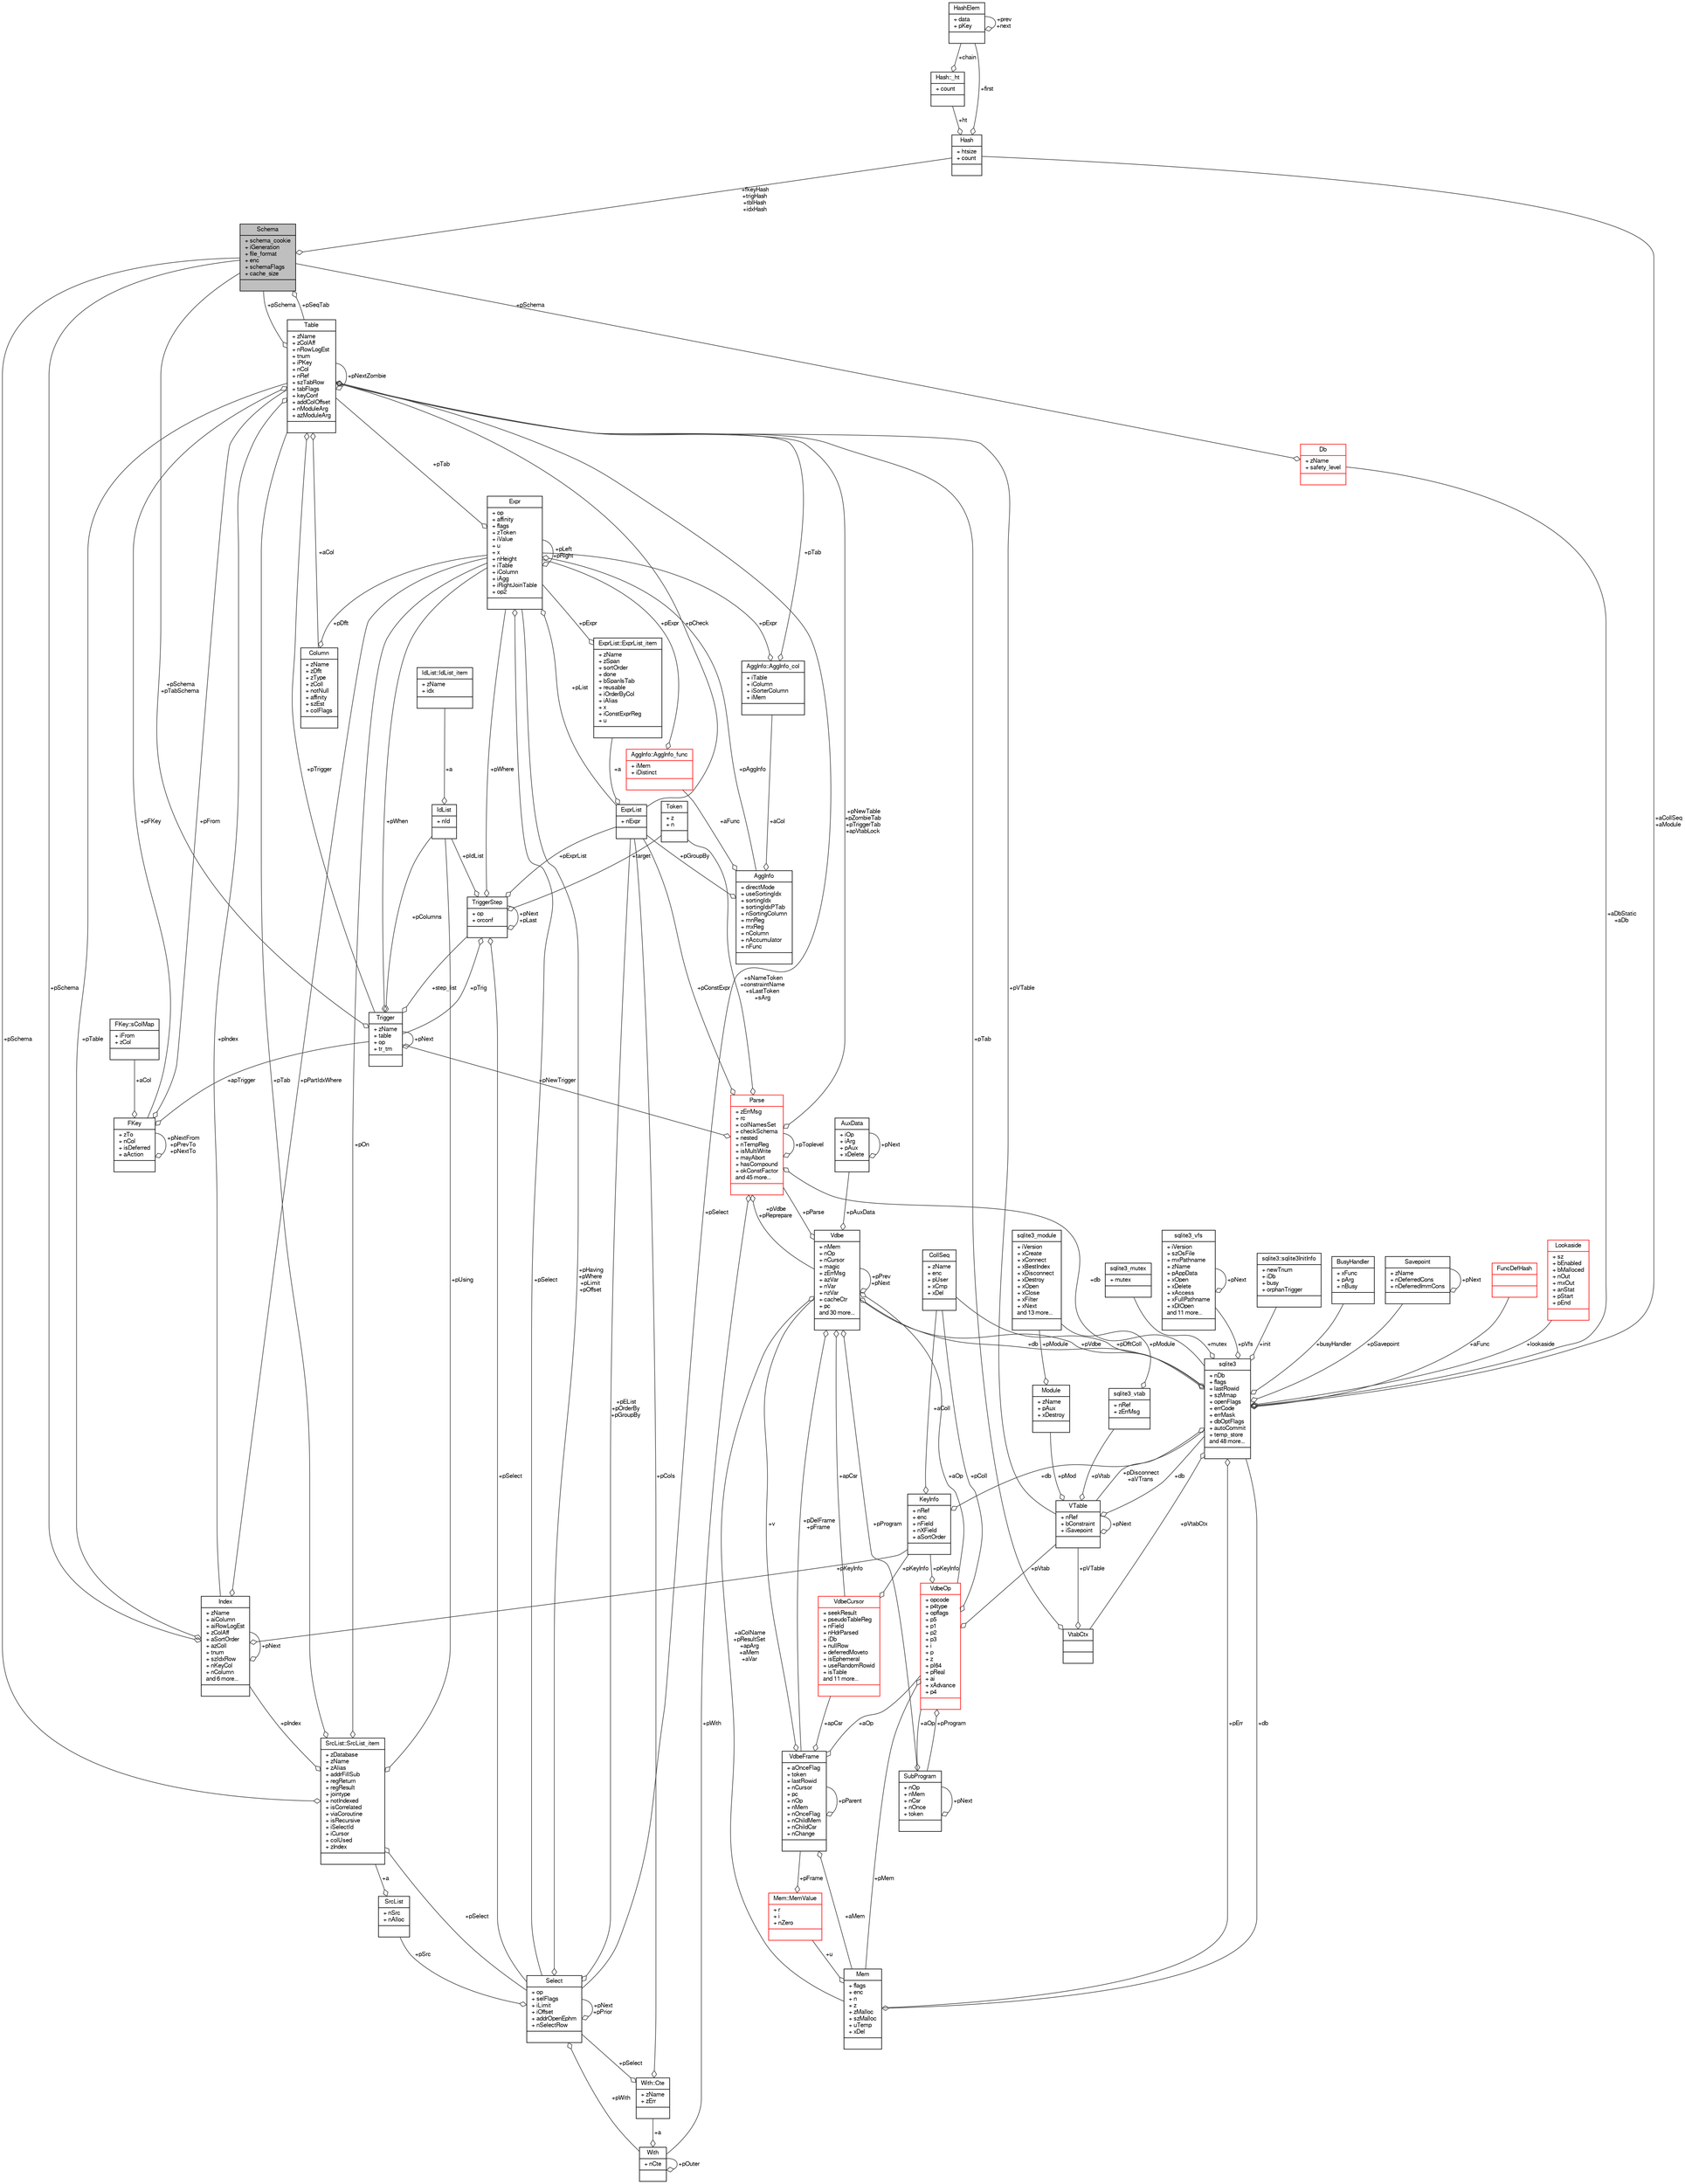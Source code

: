 digraph "Schema"
{
  edge [fontname="FreeSans",fontsize="10",labelfontname="FreeSans",labelfontsize="10"];
  node [fontname="FreeSans",fontsize="10",shape=record];
  Node1 [label="{Schema\n|+ schema_cookie\l+ iGeneration\l+ file_format\l+ enc\l+ schemaFlags\l+ cache_size\l|}",height=0.2,width=0.4,color="black", fillcolor="grey75", style="filled", fontcolor="black"];
  Node2 -> Node1 [color="grey25",fontsize="10",style="solid",label=" +pSeqTab" ,arrowhead="odiamond",fontname="FreeSans"];
  Node2 [label="{Table\n|+ zName\l+ zColAff\l+ nRowLogEst\l+ tnum\l+ iPKey\l+ nCol\l+ nRef\l+ szTabRow\l+ tabFlags\l+ keyConf\l+ addColOffset\l+ nModuleArg\l+ azModuleArg\l|}",height=0.2,width=0.4,color="black", fillcolor="white", style="filled",URL="$structTable.html"];
  Node1 -> Node2 [color="grey25",fontsize="10",style="solid",label=" +pSchema" ,arrowhead="odiamond",fontname="FreeSans"];
  Node3 -> Node2 [color="grey25",fontsize="10",style="solid",label=" +aCol" ,arrowhead="odiamond",fontname="FreeSans"];
  Node3 [label="{Column\n|+ zName\l+ zDflt\l+ zType\l+ zColl\l+ notNull\l+ affinity\l+ szEst\l+ colFlags\l|}",height=0.2,width=0.4,color="black", fillcolor="white", style="filled",URL="$structColumn.html"];
  Node4 -> Node3 [color="grey25",fontsize="10",style="solid",label=" +pDflt" ,arrowhead="odiamond",fontname="FreeSans"];
  Node4 [label="{Expr\n|+ op\l+ affinity\l+ flags\l+ zToken\l+ iValue\l+ u\l+ x\l+ nHeight\l+ iTable\l+ iColumn\l+ iAgg\l+ iRightJoinTable\l+ op2\l|}",height=0.2,width=0.4,color="black", fillcolor="white", style="filled",URL="$structExpr.html"];
  Node5 -> Node4 [color="grey25",fontsize="10",style="solid",label=" +pAggInfo" ,arrowhead="odiamond",fontname="FreeSans"];
  Node5 [label="{AggInfo\n|+ directMode\l+ useSortingIdx\l+ sortingIdx\l+ sortingIdxPTab\l+ nSortingColumn\l+ mnReg\l+ mxReg\l+ nColumn\l+ nAccumulator\l+ nFunc\l|}",height=0.2,width=0.4,color="black", fillcolor="white", style="filled",URL="$structAggInfo.html"];
  Node6 -> Node5 [color="grey25",fontsize="10",style="solid",label=" +aCol" ,arrowhead="odiamond",fontname="FreeSans"];
  Node6 [label="{AggInfo::AggInfo_col\n|+ iTable\l+ iColumn\l+ iSorterColumn\l+ iMem\l|}",height=0.2,width=0.4,color="black", fillcolor="white", style="filled",URL="$structAggInfo_1_1AggInfo__col.html"];
  Node4 -> Node6 [color="grey25",fontsize="10",style="solid",label=" +pExpr" ,arrowhead="odiamond",fontname="FreeSans"];
  Node2 -> Node6 [color="grey25",fontsize="10",style="solid",label=" +pTab" ,arrowhead="odiamond",fontname="FreeSans"];
  Node7 -> Node5 [color="grey25",fontsize="10",style="solid",label=" +aFunc" ,arrowhead="odiamond",fontname="FreeSans"];
  Node7 [label="{AggInfo::AggInfo_func\n|+ iMem\l+ iDistinct\l|}",height=0.2,width=0.4,color="red", fillcolor="white", style="filled",URL="$structAggInfo_1_1AggInfo__func.html"];
  Node4 -> Node7 [color="grey25",fontsize="10",style="solid",label=" +pExpr" ,arrowhead="odiamond",fontname="FreeSans"];
  Node10 -> Node5 [color="grey25",fontsize="10",style="solid",label=" +pGroupBy" ,arrowhead="odiamond",fontname="FreeSans"];
  Node10 [label="{ExprList\n|+ nExpr\l|}",height=0.2,width=0.4,color="black", fillcolor="white", style="filled",URL="$structExprList.html"];
  Node11 -> Node10 [color="grey25",fontsize="10",style="solid",label=" +a" ,arrowhead="odiamond",fontname="FreeSans"];
  Node11 [label="{ExprList::ExprList_item\n|+ zName\l+ zSpan\l+ sortOrder\l+ done\l+ bSpanIsTab\l+ reusable\l+ iOrderByCol\l+ iAlias\l+ x\l+ iConstExprReg\l+ u\l|}",height=0.2,width=0.4,color="black", fillcolor="white", style="filled",URL="$structExprList_1_1ExprList__item.html"];
  Node4 -> Node11 [color="grey25",fontsize="10",style="solid",label=" +pExpr" ,arrowhead="odiamond",fontname="FreeSans"];
  Node4 -> Node4 [color="grey25",fontsize="10",style="solid",label=" +pLeft\n+pRight" ,arrowhead="odiamond",fontname="FreeSans"];
  Node2 -> Node4 [color="grey25",fontsize="10",style="solid",label=" +pTab" ,arrowhead="odiamond",fontname="FreeSans"];
  Node12 -> Node4 [color="grey25",fontsize="10",style="solid",label=" +pSelect" ,arrowhead="odiamond",fontname="FreeSans"];
  Node12 [label="{Select\n|+ op\l+ selFlags\l+ iLimit\l+ iOffset\l+ addrOpenEphm\l+ nSelectRow\l|}",height=0.2,width=0.4,color="black", fillcolor="white", style="filled",URL="$structSelect.html"];
  Node4 -> Node12 [color="grey25",fontsize="10",style="solid",label=" +pHaving\n+pWhere\n+pLimit\n+pOffset" ,arrowhead="odiamond",fontname="FreeSans"];
  Node13 -> Node12 [color="grey25",fontsize="10",style="solid",label=" +pWith" ,arrowhead="odiamond",fontname="FreeSans"];
  Node13 [label="{With\n|+ nCte\l|}",height=0.2,width=0.4,color="black", fillcolor="white", style="filled",URL="$structWith.html"];
  Node14 -> Node13 [color="grey25",fontsize="10",style="solid",label=" +a" ,arrowhead="odiamond",fontname="FreeSans"];
  Node14 [label="{With::Cte\n|+ zName\l+ zErr\l|}",height=0.2,width=0.4,color="black", fillcolor="white", style="filled",URL="$structWith_1_1Cte.html"];
  Node12 -> Node14 [color="grey25",fontsize="10",style="solid",label=" +pSelect" ,arrowhead="odiamond",fontname="FreeSans"];
  Node10 -> Node14 [color="grey25",fontsize="10",style="solid",label=" +pCols" ,arrowhead="odiamond",fontname="FreeSans"];
  Node13 -> Node13 [color="grey25",fontsize="10",style="solid",label=" +pOuter" ,arrowhead="odiamond",fontname="FreeSans"];
  Node12 -> Node12 [color="grey25",fontsize="10",style="solid",label=" +pNext\n+pPrior" ,arrowhead="odiamond",fontname="FreeSans"];
  Node15 -> Node12 [color="grey25",fontsize="10",style="solid",label=" +pSrc" ,arrowhead="odiamond",fontname="FreeSans"];
  Node15 [label="{SrcList\n|+ nSrc\l+ nAlloc\l|}",height=0.2,width=0.4,color="black", fillcolor="white", style="filled",URL="$structSrcList.html"];
  Node16 -> Node15 [color="grey25",fontsize="10",style="solid",label=" +a" ,arrowhead="odiamond",fontname="FreeSans"];
  Node16 [label="{SrcList::SrcList_item\n|+ zDatabase\l+ zName\l+ zAlias\l+ addrFillSub\l+ regReturn\l+ regResult\l+ jointype\l+ notIndexed\l+ isCorrelated\l+ viaCoroutine\l+ isRecursive\l+ iSelectId\l+ iCursor\l+ colUsed\l+ zIndex\l|}",height=0.2,width=0.4,color="black", fillcolor="white", style="filled",URL="$structSrcList_1_1SrcList__item.html"];
  Node1 -> Node16 [color="grey25",fontsize="10",style="solid",label=" +pSchema" ,arrowhead="odiamond",fontname="FreeSans"];
  Node4 -> Node16 [color="grey25",fontsize="10",style="solid",label=" +pOn" ,arrowhead="odiamond",fontname="FreeSans"];
  Node17 -> Node16 [color="grey25",fontsize="10",style="solid",label=" +pUsing" ,arrowhead="odiamond",fontname="FreeSans"];
  Node17 [label="{IdList\n|+ nId\l|}",height=0.2,width=0.4,color="black", fillcolor="white", style="filled",URL="$structIdList.html"];
  Node18 -> Node17 [color="grey25",fontsize="10",style="solid",label=" +a" ,arrowhead="odiamond",fontname="FreeSans"];
  Node18 [label="{IdList::IdList_item\n|+ zName\l+ idx\l|}",height=0.2,width=0.4,color="black", fillcolor="white", style="filled",URL="$structIdList_1_1IdList__item.html"];
  Node2 -> Node16 [color="grey25",fontsize="10",style="solid",label=" +pTab" ,arrowhead="odiamond",fontname="FreeSans"];
  Node12 -> Node16 [color="grey25",fontsize="10",style="solid",label=" +pSelect" ,arrowhead="odiamond",fontname="FreeSans"];
  Node19 -> Node16 [color="grey25",fontsize="10",style="solid",label=" +pIndex" ,arrowhead="odiamond",fontname="FreeSans"];
  Node19 [label="{Index\n|+ zName\l+ aiColumn\l+ aiRowLogEst\l+ zColAff\l+ aSortOrder\l+ azColl\l+ tnum\l+ szIdxRow\l+ nKeyCol\l+ nColumn\land 6 more...\l|}",height=0.2,width=0.4,color="black", fillcolor="white", style="filled",URL="$structIndex.html"];
  Node1 -> Node19 [color="grey25",fontsize="10",style="solid",label=" +pSchema" ,arrowhead="odiamond",fontname="FreeSans"];
  Node4 -> Node19 [color="grey25",fontsize="10",style="solid",label=" +pPartIdxWhere" ,arrowhead="odiamond",fontname="FreeSans"];
  Node2 -> Node19 [color="grey25",fontsize="10",style="solid",label=" +pTable" ,arrowhead="odiamond",fontname="FreeSans"];
  Node20 -> Node19 [color="grey25",fontsize="10",style="solid",label=" +pKeyInfo" ,arrowhead="odiamond",fontname="FreeSans"];
  Node20 [label="{KeyInfo\n|+ nRef\l+ enc\l+ nField\l+ nXField\l+ aSortOrder\l|}",height=0.2,width=0.4,color="black", fillcolor="white", style="filled",URL="$structKeyInfo.html"];
  Node21 -> Node20 [color="grey25",fontsize="10",style="solid",label=" +db" ,arrowhead="odiamond",fontname="FreeSans"];
  Node21 [label="{sqlite3\n|+ nDb\l+ flags\l+ lastRowid\l+ szMmap\l+ openFlags\l+ errCode\l+ errMask\l+ dbOptFlags\l+ autoCommit\l+ temp_store\land 48 more...\l|}",height=0.2,width=0.4,color="black", fillcolor="white", style="filled",URL="$structsqlite3.html"];
  Node22 -> Node21 [color="grey25",fontsize="10",style="solid",label=" +pErr" ,arrowhead="odiamond",fontname="FreeSans"];
  Node22 [label="{Mem\n|+ flags\l+ enc\l+ n\l+ z\l+ zMalloc\l+ szMalloc\l+ uTemp\l+ xDel\l|}",height=0.2,width=0.4,color="black", fillcolor="white", style="filled",URL="$structMem.html"];
  Node23 -> Node22 [color="grey25",fontsize="10",style="solid",label=" +u" ,arrowhead="odiamond",fontname="FreeSans"];
  Node23 [label="{Mem::MemValue\n|+ r\l+ i\l+ nZero\l|}",height=0.2,width=0.4,color="red", fillcolor="white", style="filled",URL="$unionMem_1_1MemValue.html"];
  Node24 -> Node23 [color="grey25",fontsize="10",style="solid",label=" +pFrame" ,arrowhead="odiamond",fontname="FreeSans"];
  Node24 [label="{VdbeFrame\n|+ aOnceFlag\l+ token\l+ lastRowid\l+ nCursor\l+ pc\l+ nOp\l+ nMem\l+ nOnceFlag\l+ nChildMem\l+ nChildCsr\l+ nChange\l|}",height=0.2,width=0.4,color="black", fillcolor="white", style="filled",URL="$structVdbeFrame.html"];
  Node22 -> Node24 [color="grey25",fontsize="10",style="solid",label=" +aMem" ,arrowhead="odiamond",fontname="FreeSans"];
  Node25 -> Node24 [color="grey25",fontsize="10",style="solid",label=" +v" ,arrowhead="odiamond",fontname="FreeSans"];
  Node25 [label="{Vdbe\n|+ nMem\l+ nOp\l+ nCursor\l+ magic\l+ zErrMsg\l+ azVar\l+ nVar\l+ nzVar\l+ cacheCtr\l+ pc\land 30 more...\l|}",height=0.2,width=0.4,color="black", fillcolor="white", style="filled",URL="$structVdbe.html"];
  Node25 -> Node25 [color="grey25",fontsize="10",style="solid",label=" +pPrev\n+pNext" ,arrowhead="odiamond",fontname="FreeSans"];
  Node22 -> Node25 [color="grey25",fontsize="10",style="solid",label=" +aColName\n+pResultSet\n+apArg\n+aMem\n+aVar" ,arrowhead="odiamond",fontname="FreeSans"];
  Node21 -> Node25 [color="grey25",fontsize="10",style="solid",label=" +db" ,arrowhead="odiamond",fontname="FreeSans"];
  Node24 -> Node25 [color="grey25",fontsize="10",style="solid",label=" +pDelFrame\n+pFrame" ,arrowhead="odiamond",fontname="FreeSans"];
  Node26 -> Node25 [color="grey25",fontsize="10",style="solid",label=" +pAuxData" ,arrowhead="odiamond",fontname="FreeSans"];
  Node26 [label="{AuxData\n|+ iOp\l+ iArg\l+ pAux\l+ xDelete\l|}",height=0.2,width=0.4,color="black", fillcolor="white", style="filled",URL="$structAuxData.html"];
  Node26 -> Node26 [color="grey25",fontsize="10",style="solid",label=" +pNext" ,arrowhead="odiamond",fontname="FreeSans"];
  Node27 -> Node25 [color="grey25",fontsize="10",style="solid",label=" +pProgram" ,arrowhead="odiamond",fontname="FreeSans"];
  Node27 [label="{SubProgram\n|+ nOp\l+ nMem\l+ nCsr\l+ nOnce\l+ token\l|}",height=0.2,width=0.4,color="black", fillcolor="white", style="filled",URL="$structSubProgram.html"];
  Node27 -> Node27 [color="grey25",fontsize="10",style="solid",label=" +pNext" ,arrowhead="odiamond",fontname="FreeSans"];
  Node28 -> Node27 [color="grey25",fontsize="10",style="solid",label=" +aOp" ,arrowhead="odiamond",fontname="FreeSans"];
  Node28 [label="{VdbeOp\n|+ opcode\l+ p4type\l+ opflags\l+ p5\l+ p1\l+ p2\l+ p3\l+ i\l+ p\l+ z\l+ pI64\l+ pReal\l+ ai\l+ xAdvance\l+ p4\l|}",height=0.2,width=0.4,color="red", fillcolor="white", style="filled",URL="$structVdbeOp.html"];
  Node22 -> Node28 [color="grey25",fontsize="10",style="solid",label=" +pMem" ,arrowhead="odiamond",fontname="FreeSans"];
  Node29 -> Node28 [color="grey25",fontsize="10",style="solid",label=" +pColl" ,arrowhead="odiamond",fontname="FreeSans"];
  Node29 [label="{CollSeq\n|+ zName\l+ enc\l+ pUser\l+ xCmp\l+ xDel\l|}",height=0.2,width=0.4,color="black", fillcolor="white", style="filled",URL="$structCollSeq.html"];
  Node30 -> Node28 [color="grey25",fontsize="10",style="solid",label=" +pVtab" ,arrowhead="odiamond",fontname="FreeSans"];
  Node30 [label="{VTable\n|+ nRef\l+ bConstraint\l+ iSavepoint\l|}",height=0.2,width=0.4,color="black", fillcolor="white", style="filled",URL="$structVTable.html"];
  Node21 -> Node30 [color="grey25",fontsize="10",style="solid",label=" +db" ,arrowhead="odiamond",fontname="FreeSans"];
  Node30 -> Node30 [color="grey25",fontsize="10",style="solid",label=" +pNext" ,arrowhead="odiamond",fontname="FreeSans"];
  Node31 -> Node30 [color="grey25",fontsize="10",style="solid",label=" +pMod" ,arrowhead="odiamond",fontname="FreeSans"];
  Node31 [label="{Module\n|+ zName\l+ pAux\l+ xDestroy\l|}",height=0.2,width=0.4,color="black", fillcolor="white", style="filled",URL="$structModule.html"];
  Node32 -> Node31 [color="grey25",fontsize="10",style="solid",label=" +pModule" ,arrowhead="odiamond",fontname="FreeSans"];
  Node32 [label="{sqlite3_module\n|+ iVersion\l+ xCreate\l+ xConnect\l+ xBestIndex\l+ xDisconnect\l+ xDestroy\l+ xOpen\l+ xClose\l+ xFilter\l+ xNext\land 13 more...\l|}",height=0.2,width=0.4,color="black", fillcolor="white", style="filled",URL="$structsqlite3__module.html"];
  Node33 -> Node30 [color="grey25",fontsize="10",style="solid",label=" +pVtab" ,arrowhead="odiamond",fontname="FreeSans"];
  Node33 [label="{sqlite3_vtab\n|+ nRef\l+ zErrMsg\l|}",height=0.2,width=0.4,color="black", fillcolor="white", style="filled",URL="$structsqlite3__vtab.html"];
  Node32 -> Node33 [color="grey25",fontsize="10",style="solid",label=" +pModule" ,arrowhead="odiamond",fontname="FreeSans"];
  Node27 -> Node28 [color="grey25",fontsize="10",style="solid",label=" +pProgram" ,arrowhead="odiamond",fontname="FreeSans"];
  Node20 -> Node28 [color="grey25",fontsize="10",style="solid",label=" +pKeyInfo" ,arrowhead="odiamond",fontname="FreeSans"];
  Node34 -> Node25 [color="grey25",fontsize="10",style="solid",label=" +apCsr" ,arrowhead="odiamond",fontname="FreeSans"];
  Node34 [label="{VdbeCursor\n|+ seekResult\l+ pseudoTableReg\l+ nField\l+ nHdrParsed\l+ iDb\l+ nullRow\l+ deferredMoveto\l+ isEphemeral\l+ useRandomRowid\l+ isTable\land 11 more...\l|}",height=0.2,width=0.4,color="red", fillcolor="white", style="filled",URL="$structVdbeCursor.html"];
  Node20 -> Node34 [color="grey25",fontsize="10",style="solid",label=" +pKeyInfo" ,arrowhead="odiamond",fontname="FreeSans"];
  Node65 -> Node25 [color="grey25",fontsize="10",style="solid",label=" +pParse" ,arrowhead="odiamond",fontname="FreeSans"];
  Node65 [label="{Parse\n|+ zErrMsg\l+ rc\l+ colNamesSet\l+ checkSchema\l+ nested\l+ nTempReg\l+ isMultiWrite\l+ mayAbort\l+ hasCompound\l+ okConstFactor\land 45 more...\l|}",height=0.2,width=0.4,color="red", fillcolor="white", style="filled",URL="$structParse.html"];
  Node25 -> Node65 [color="grey25",fontsize="10",style="solid",label=" +pVdbe\n+pReprepare" ,arrowhead="odiamond",fontname="FreeSans"];
  Node21 -> Node65 [color="grey25",fontsize="10",style="solid",label=" +db" ,arrowhead="odiamond",fontname="FreeSans"];
  Node67 -> Node65 [color="grey25",fontsize="10",style="solid",label=" +sNameToken\n+constraintName\n+sLastToken\n+sArg" ,arrowhead="odiamond",fontname="FreeSans"];
  Node67 [label="{Token\n|+ z\l+ n\l|}",height=0.2,width=0.4,color="black", fillcolor="white", style="filled",URL="$structToken.html"];
  Node13 -> Node65 [color="grey25",fontsize="10",style="solid",label=" +pWith" ,arrowhead="odiamond",fontname="FreeSans"];
  Node2 -> Node65 [color="grey25",fontsize="10",style="solid",label=" +pNewTable\n+pZombieTab\n+pTriggerTab\n+apVtabLock" ,arrowhead="odiamond",fontname="FreeSans"];
  Node69 -> Node65 [color="grey25",fontsize="10",style="solid",label=" +pNewTrigger" ,arrowhead="odiamond",fontname="FreeSans"];
  Node69 [label="{Trigger\n|+ zName\l+ table\l+ op\l+ tr_tm\l|}",height=0.2,width=0.4,color="black", fillcolor="white", style="filled",URL="$structTrigger.html"];
  Node70 -> Node69 [color="grey25",fontsize="10",style="solid",label=" +step_list" ,arrowhead="odiamond",fontname="FreeSans"];
  Node70 [label="{TriggerStep\n|+ op\l+ orconf\l|}",height=0.2,width=0.4,color="black", fillcolor="white", style="filled",URL="$structTriggerStep.html"];
  Node70 -> Node70 [color="grey25",fontsize="10",style="solid",label=" +pNext\n+pLast" ,arrowhead="odiamond",fontname="FreeSans"];
  Node4 -> Node70 [color="grey25",fontsize="10",style="solid",label=" +pWhere" ,arrowhead="odiamond",fontname="FreeSans"];
  Node67 -> Node70 [color="grey25",fontsize="10",style="solid",label=" +target" ,arrowhead="odiamond",fontname="FreeSans"];
  Node17 -> Node70 [color="grey25",fontsize="10",style="solid",label=" +pIdList" ,arrowhead="odiamond",fontname="FreeSans"];
  Node12 -> Node70 [color="grey25",fontsize="10",style="solid",label=" +pSelect" ,arrowhead="odiamond",fontname="FreeSans"];
  Node69 -> Node70 [color="grey25",fontsize="10",style="solid",label=" +pTrig" ,arrowhead="odiamond",fontname="FreeSans"];
  Node10 -> Node70 [color="grey25",fontsize="10",style="solid",label=" +pExprList" ,arrowhead="odiamond",fontname="FreeSans"];
  Node1 -> Node69 [color="grey25",fontsize="10",style="solid",label=" +pSchema\n+pTabSchema" ,arrowhead="odiamond",fontname="FreeSans"];
  Node4 -> Node69 [color="grey25",fontsize="10",style="solid",label=" +pWhen" ,arrowhead="odiamond",fontname="FreeSans"];
  Node17 -> Node69 [color="grey25",fontsize="10",style="solid",label=" +pColumns" ,arrowhead="odiamond",fontname="FreeSans"];
  Node69 -> Node69 [color="grey25",fontsize="10",style="solid",label=" +pNext" ,arrowhead="odiamond",fontname="FreeSans"];
  Node10 -> Node65 [color="grey25",fontsize="10",style="solid",label=" +pConstExpr" ,arrowhead="odiamond",fontname="FreeSans"];
  Node65 -> Node65 [color="grey25",fontsize="10",style="solid",label=" +pToplevel" ,arrowhead="odiamond",fontname="FreeSans"];
  Node28 -> Node25 [color="grey25",fontsize="10",style="solid",label=" +aOp" ,arrowhead="odiamond",fontname="FreeSans"];
  Node24 -> Node24 [color="grey25",fontsize="10",style="solid",label=" +pParent" ,arrowhead="odiamond",fontname="FreeSans"];
  Node34 -> Node24 [color="grey25",fontsize="10",style="solid",label=" +apCsr" ,arrowhead="odiamond",fontname="FreeSans"];
  Node28 -> Node24 [color="grey25",fontsize="10",style="solid",label=" +aOp" ,arrowhead="odiamond",fontname="FreeSans"];
  Node21 -> Node22 [color="grey25",fontsize="10",style="solid",label=" +db" ,arrowhead="odiamond",fontname="FreeSans"];
  Node25 -> Node21 [color="grey25",fontsize="10",style="solid",label=" +pVdbe" ,arrowhead="odiamond",fontname="FreeSans"];
  Node76 -> Node21 [color="grey25",fontsize="10",style="solid",label=" +pSavepoint" ,arrowhead="odiamond",fontname="FreeSans"];
  Node76 [label="{Savepoint\n|+ zName\l+ nDeferredCons\l+ nDeferredImmCons\l|}",height=0.2,width=0.4,color="black", fillcolor="white", style="filled",URL="$structSavepoint.html"];
  Node76 -> Node76 [color="grey25",fontsize="10",style="solid",label=" +pNext" ,arrowhead="odiamond",fontname="FreeSans"];
  Node77 -> Node21 [color="grey25",fontsize="10",style="solid",label=" +aFunc" ,arrowhead="odiamond",fontname="FreeSans"];
  Node77 [label="{FuncDefHash\n||}",height=0.2,width=0.4,color="red", fillcolor="white", style="filled",URL="$structFuncDefHash.html"];
  Node78 -> Node21 [color="grey25",fontsize="10",style="solid",label=" +lookaside" ,arrowhead="odiamond",fontname="FreeSans"];
  Node78 [label="{Lookaside\n|+ sz\l+ bEnabled\l+ bMalloced\l+ nOut\l+ mxOut\l+ anStat\l+ pStart\l+ pEnd\l|}",height=0.2,width=0.4,color="red", fillcolor="white", style="filled",URL="$structLookaside.html"];
  Node39 -> Node21 [color="grey25",fontsize="10",style="solid",label=" +mutex" ,arrowhead="odiamond",fontname="FreeSans"];
  Node39 [label="{sqlite3_mutex\n|+ mutex\l|}",height=0.2,width=0.4,color="black", fillcolor="white", style="filled",URL="$structsqlite3__mutex.html"];
  Node50 -> Node21 [color="grey25",fontsize="10",style="solid",label=" +pVfs" ,arrowhead="odiamond",fontname="FreeSans"];
  Node50 [label="{sqlite3_vfs\n|+ iVersion\l+ szOsFile\l+ mxPathname\l+ zName\l+ pAppData\l+ xOpen\l+ xDelete\l+ xAccess\l+ xFullPathname\l+ xDlOpen\land 11 more...\l|}",height=0.2,width=0.4,color="black", fillcolor="white", style="filled",URL="$structsqlite3__vfs.html"];
  Node50 -> Node50 [color="grey25",fontsize="10",style="solid",label=" +pNext" ,arrowhead="odiamond",fontname="FreeSans"];
  Node80 -> Node21 [color="grey25",fontsize="10",style="solid",label=" +init" ,arrowhead="odiamond",fontname="FreeSans"];
  Node80 [label="{sqlite3::sqlite3InitInfo\n|+ newTnum\l+ iDb\l+ busy\l+ orphanTrigger\l|}",height=0.2,width=0.4,color="black", fillcolor="white", style="filled",URL="$structsqlite3_1_1sqlite3InitInfo.html"];
  Node81 -> Node21 [color="grey25",fontsize="10",style="solid",label=" +busyHandler" ,arrowhead="odiamond",fontname="FreeSans"];
  Node81 [label="{BusyHandler\n|+ xFunc\l+ pArg\l+ nBusy\l|}",height=0.2,width=0.4,color="black", fillcolor="white", style="filled",URL="$structBusyHandler.html"];
  Node82 -> Node21 [color="grey25",fontsize="10",style="solid",label=" +pVtabCtx" ,arrowhead="odiamond",fontname="FreeSans"];
  Node82 [label="{VtabCtx\n||}",height=0.2,width=0.4,color="black", fillcolor="white", style="filled",URL="$structVtabCtx.html"];
  Node30 -> Node82 [color="grey25",fontsize="10",style="solid",label=" +pVTable" ,arrowhead="odiamond",fontname="FreeSans"];
  Node2 -> Node82 [color="grey25",fontsize="10",style="solid",label=" +pTab" ,arrowhead="odiamond",fontname="FreeSans"];
  Node29 -> Node21 [color="grey25",fontsize="10",style="solid",label=" +pDfltColl" ,arrowhead="odiamond",fontname="FreeSans"];
  Node30 -> Node21 [color="grey25",fontsize="10",style="solid",label=" +pDisconnect\n+aVTrans" ,arrowhead="odiamond",fontname="FreeSans"];
  Node83 -> Node21 [color="grey25",fontsize="10",style="solid",label=" +aDbStatic\n+aDb" ,arrowhead="odiamond",fontname="FreeSans"];
  Node83 [label="{Db\n|+ zName\l+ safety_level\l|}",height=0.2,width=0.4,color="red", fillcolor="white", style="filled",URL="$structDb.html"];
  Node1 -> Node83 [color="grey25",fontsize="10",style="solid",label=" +pSchema" ,arrowhead="odiamond",fontname="FreeSans"];
  Node84 -> Node21 [color="grey25",fontsize="10",style="solid",label=" +aCollSeq\n+aModule" ,arrowhead="odiamond",fontname="FreeSans"];
  Node84 [label="{Hash\n|+ htsize\l+ count\l|}",height=0.2,width=0.4,color="black", fillcolor="white", style="filled",URL="$structHash.html"];
  Node85 -> Node84 [color="grey25",fontsize="10",style="solid",label=" +ht" ,arrowhead="odiamond",fontname="FreeSans"];
  Node85 [label="{Hash::_ht\n|+ count\l|}",height=0.2,width=0.4,color="black", fillcolor="white", style="filled",URL="$structHash_1_1__ht.html"];
  Node86 -> Node85 [color="grey25",fontsize="10",style="solid",label=" +chain" ,arrowhead="odiamond",fontname="FreeSans"];
  Node86 [label="{HashElem\n|+ data\l+ pKey\l|}",height=0.2,width=0.4,color="black", fillcolor="white", style="filled",URL="$structHashElem.html"];
  Node86 -> Node86 [color="grey25",fontsize="10",style="solid",label=" +prev\n+next" ,arrowhead="odiamond",fontname="FreeSans"];
  Node86 -> Node84 [color="grey25",fontsize="10",style="solid",label=" +first" ,arrowhead="odiamond",fontname="FreeSans"];
  Node29 -> Node20 [color="grey25",fontsize="10",style="solid",label=" +aColl" ,arrowhead="odiamond",fontname="FreeSans"];
  Node19 -> Node19 [color="grey25",fontsize="10",style="solid",label=" +pNext" ,arrowhead="odiamond",fontname="FreeSans"];
  Node10 -> Node12 [color="grey25",fontsize="10",style="solid",label=" +pEList\n+pOrderBy\n+pGroupBy" ,arrowhead="odiamond",fontname="FreeSans"];
  Node10 -> Node4 [color="grey25",fontsize="10",style="solid",label=" +pList" ,arrowhead="odiamond",fontname="FreeSans"];
  Node87 -> Node2 [color="grey25",fontsize="10",style="solid",label=" +pFKey" ,arrowhead="odiamond",fontname="FreeSans"];
  Node87 [label="{FKey\n|+ zTo\l+ nCol\l+ isDeferred\l+ aAction\l|}",height=0.2,width=0.4,color="black", fillcolor="white", style="filled",URL="$structFKey.html"];
  Node88 -> Node87 [color="grey25",fontsize="10",style="solid",label=" +aCol" ,arrowhead="odiamond",fontname="FreeSans"];
  Node88 [label="{FKey::sColMap\n|+ iFrom\l+ zCol\l|}",height=0.2,width=0.4,color="black", fillcolor="white", style="filled",URL="$structFKey_1_1sColMap.html"];
  Node87 -> Node87 [color="grey25",fontsize="10",style="solid",label=" +pNextFrom\n+pPrevTo\n+pNextTo" ,arrowhead="odiamond",fontname="FreeSans"];
  Node2 -> Node87 [color="grey25",fontsize="10",style="solid",label=" +pFrom" ,arrowhead="odiamond",fontname="FreeSans"];
  Node69 -> Node87 [color="grey25",fontsize="10",style="solid",label=" +apTrigger" ,arrowhead="odiamond",fontname="FreeSans"];
  Node30 -> Node2 [color="grey25",fontsize="10",style="solid",label=" +pVTable" ,arrowhead="odiamond",fontname="FreeSans"];
  Node2 -> Node2 [color="grey25",fontsize="10",style="solid",label=" +pNextZombie" ,arrowhead="odiamond",fontname="FreeSans"];
  Node69 -> Node2 [color="grey25",fontsize="10",style="solid",label=" +pTrigger" ,arrowhead="odiamond",fontname="FreeSans"];
  Node12 -> Node2 [color="grey25",fontsize="10",style="solid",label=" +pSelect" ,arrowhead="odiamond",fontname="FreeSans"];
  Node10 -> Node2 [color="grey25",fontsize="10",style="solid",label=" +pCheck" ,arrowhead="odiamond",fontname="FreeSans"];
  Node19 -> Node2 [color="grey25",fontsize="10",style="solid",label=" +pIndex" ,arrowhead="odiamond",fontname="FreeSans"];
  Node84 -> Node1 [color="grey25",fontsize="10",style="solid",label=" +fkeyHash\n+trigHash\n+tblHash\n+idxHash" ,arrowhead="odiamond",fontname="FreeSans"];
}
